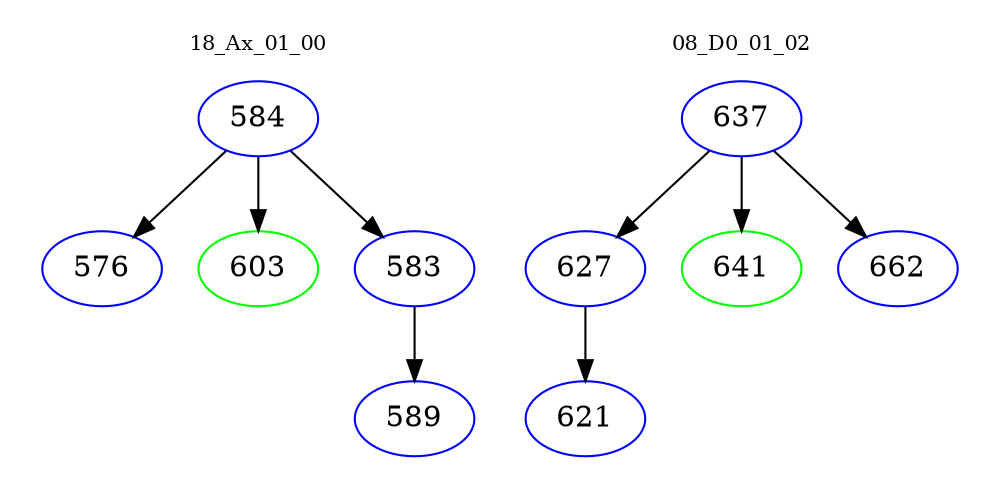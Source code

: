 digraph{
subgraph cluster_0 {
color = white
label = "18_Ax_01_00";
fontsize=10;
T0_584 [label="584", color="blue"]
T0_584 -> T0_576 [color="black"]
T0_576 [label="576", color="blue"]
T0_584 -> T0_603 [color="black"]
T0_603 [label="603", color="green"]
T0_584 -> T0_583 [color="black"]
T0_583 [label="583", color="blue"]
T0_583 -> T0_589 [color="black"]
T0_589 [label="589", color="blue"]
}
subgraph cluster_1 {
color = white
label = "08_D0_01_02";
fontsize=10;
T1_637 [label="637", color="blue"]
T1_637 -> T1_627 [color="black"]
T1_627 [label="627", color="blue"]
T1_627 -> T1_621 [color="black"]
T1_621 [label="621", color="blue"]
T1_637 -> T1_641 [color="black"]
T1_641 [label="641", color="green"]
T1_637 -> T1_662 [color="black"]
T1_662 [label="662", color="blue"]
}
}
